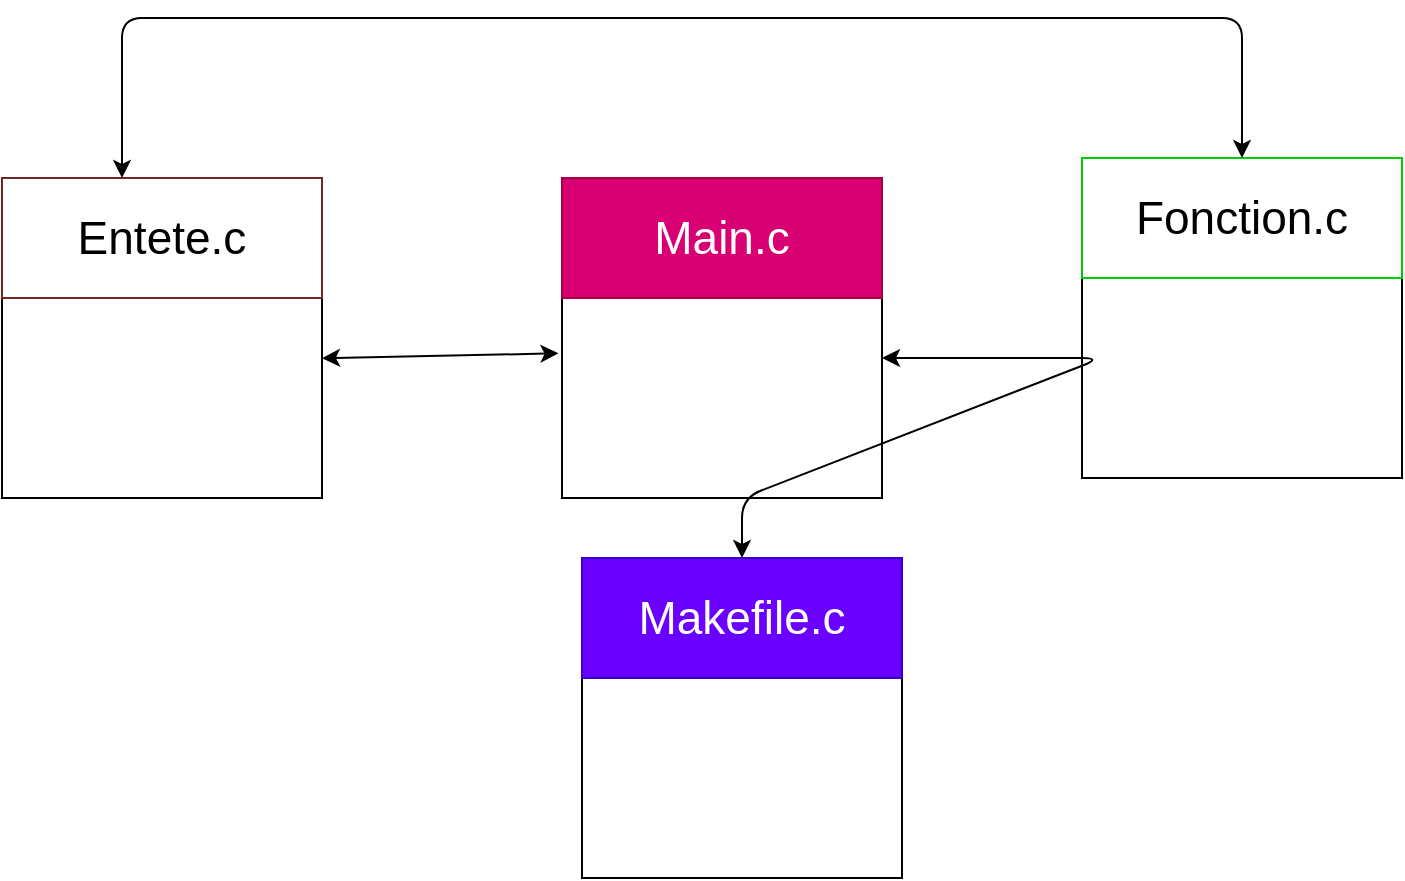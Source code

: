 <mxfile>
    <diagram id="gFaYxQB6AaJWU_EfRM_t" name="Page-1">
        <mxGraphModel dx="1055" dy="451" grid="1" gridSize="10" guides="1" tooltips="1" connect="1" arrows="1" fold="1" page="1" pageScale="1" pageWidth="850" pageHeight="1400" math="0" shadow="0">
            <root>
                <mxCell id="0"/>
                <mxCell id="1" parent="0"/>
                <mxCell id="2" value="" style="whiteSpace=wrap;html=1;aspect=fixed;" vertex="1" parent="1">
                    <mxGeometry x="80" y="100" width="160" height="160" as="geometry"/>
                </mxCell>
                <mxCell id="3" value="&lt;font style=&quot;font-size: 23px;&quot;&gt;Entete.c&lt;/font&gt;" style="rounded=0;whiteSpace=wrap;html=1;strokeColor=#742525;" vertex="1" parent="1">
                    <mxGeometry x="80" y="100" width="160" height="60" as="geometry"/>
                </mxCell>
                <mxCell id="4" value="" style="whiteSpace=wrap;html=1;aspect=fixed;" vertex="1" parent="1">
                    <mxGeometry x="620" y="90" width="160" height="160" as="geometry"/>
                </mxCell>
                <mxCell id="5" value="&lt;font style=&quot;font-size: 23px;&quot;&gt;Fonction.c&lt;/font&gt;" style="rounded=0;whiteSpace=wrap;html=1;strokeColor=#00CC00;" vertex="1" parent="1">
                    <mxGeometry x="620" y="90" width="160" height="60" as="geometry"/>
                </mxCell>
                <mxCell id="6" value="" style="whiteSpace=wrap;html=1;aspect=fixed;" vertex="1" parent="1">
                    <mxGeometry x="360" y="100" width="160" height="160" as="geometry"/>
                </mxCell>
                <mxCell id="7" value="&lt;span style=&quot;font-size: 23px;&quot;&gt;Main.c&lt;/span&gt;" style="rounded=0;whiteSpace=wrap;html=1;fillColor=#d80073;fontColor=#ffffff;strokeColor=#A50040;" vertex="1" parent="1">
                    <mxGeometry x="360" y="100" width="160" height="60" as="geometry"/>
                </mxCell>
                <mxCell id="8" value="" style="whiteSpace=wrap;html=1;aspect=fixed;" vertex="1" parent="1">
                    <mxGeometry x="370" y="290" width="160" height="160" as="geometry"/>
                </mxCell>
                <mxCell id="9" value="&lt;font style=&quot;font-size: 23px;&quot;&gt;Makefile.c&lt;/font&gt;" style="rounded=0;whiteSpace=wrap;html=1;fillColor=#6a00ff;fontColor=#ffffff;strokeColor=#3700CC;" vertex="1" parent="1">
                    <mxGeometry x="370" y="290" width="160" height="60" as="geometry"/>
                </mxCell>
                <mxCell id="10" value="" style="endArrow=classic;startArrow=classic;html=1;fontSize=23;exitX=0.375;exitY=0;exitDx=0;exitDy=0;exitPerimeter=0;" edge="1" parent="1" source="3" target="5">
                    <mxGeometry width="50" height="50" relative="1" as="geometry">
                        <mxPoint x="130" y="40" as="sourcePoint"/>
                        <mxPoint x="730" y="40" as="targetPoint"/>
                        <Array as="points">
                            <mxPoint x="140" y="20"/>
                            <mxPoint x="560" y="20"/>
                            <mxPoint x="700" y="20"/>
                        </Array>
                    </mxGeometry>
                </mxCell>
                <mxCell id="11" value="" style="endArrow=classic;startArrow=classic;html=1;fontSize=23;entryX=-0.011;entryY=0.548;entryDx=0;entryDy=0;entryPerimeter=0;exitX=1;exitY=0.563;exitDx=0;exitDy=0;exitPerimeter=0;" edge="1" parent="1" source="2" target="6">
                    <mxGeometry width="50" height="50" relative="1" as="geometry">
                        <mxPoint x="400" y="250" as="sourcePoint"/>
                        <mxPoint x="450" y="200" as="targetPoint"/>
                    </mxGeometry>
                </mxCell>
                <mxCell id="12" value="" style="endArrow=classic;startArrow=classic;html=1;fontSize=23;entryX=0.5;entryY=0;entryDx=0;entryDy=0;" edge="1" parent="1" target="9">
                    <mxGeometry width="50" height="50" relative="1" as="geometry">
                        <mxPoint x="520" y="190" as="sourcePoint"/>
                        <mxPoint x="368.24" y="197.68" as="targetPoint"/>
                        <Array as="points">
                            <mxPoint x="630" y="190"/>
                            <mxPoint x="450" y="260"/>
                        </Array>
                    </mxGeometry>
                </mxCell>
            </root>
        </mxGraphModel>
    </diagram>
</mxfile>